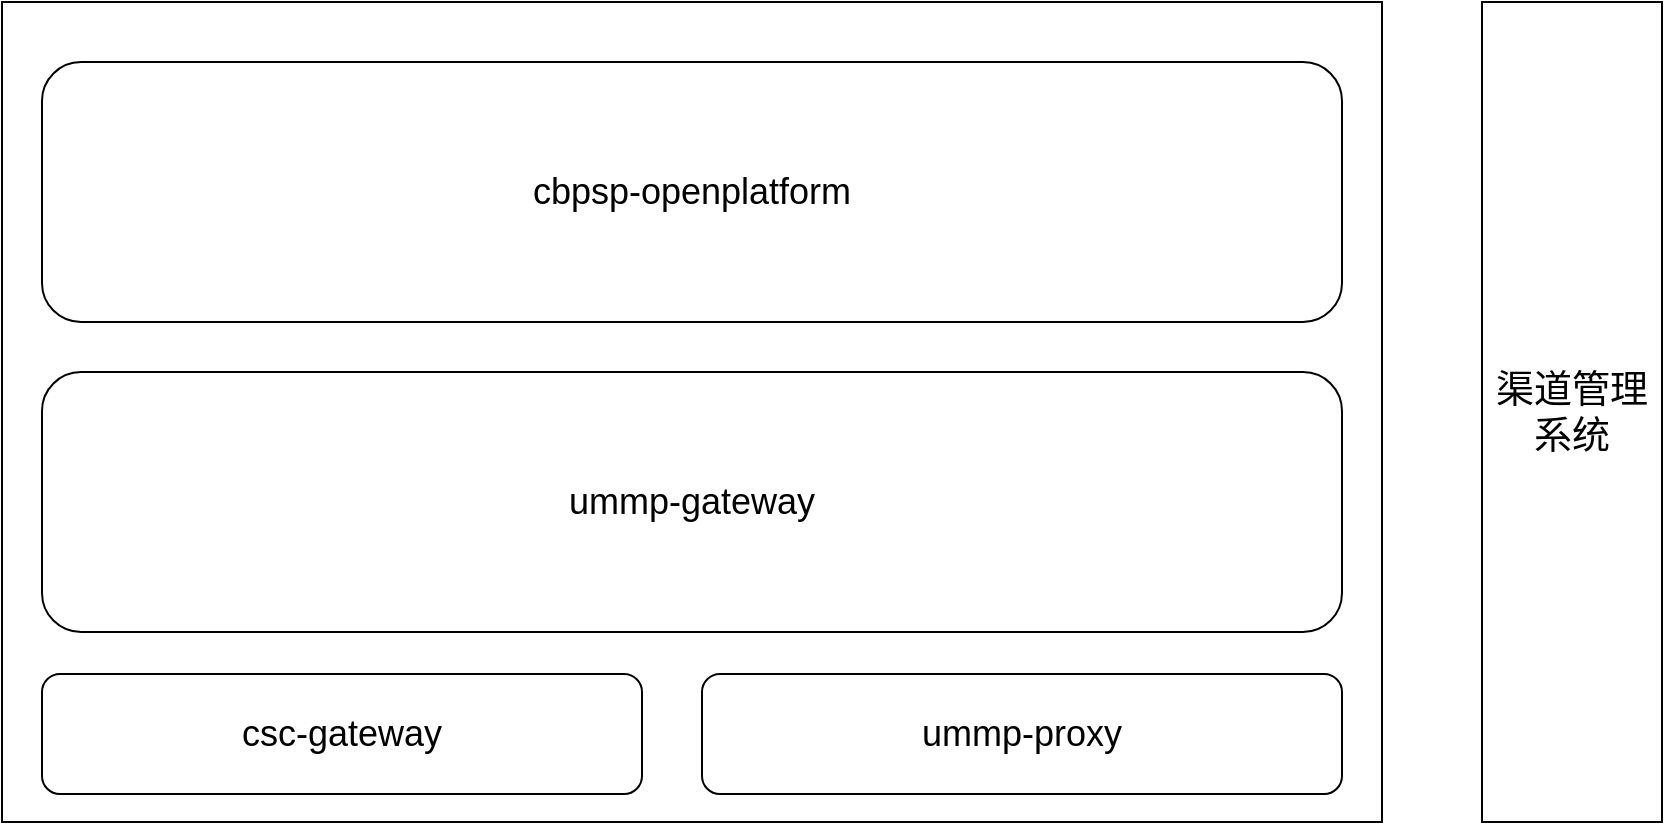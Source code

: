 <mxfile version="24.0.7" type="github">
  <diagram name="第 1 页" id="dSIhvU0dKcElDhx-kQ-N">
    <mxGraphModel dx="1111" dy="1184" grid="1" gridSize="10" guides="1" tooltips="1" connect="1" arrows="1" fold="1" page="1" pageScale="1" pageWidth="827" pageHeight="1169" math="0" shadow="0">
      <root>
        <mxCell id="0" />
        <mxCell id="1" parent="0" />
        <mxCell id="HTNJG7tYK3va8EVSMh3G-1" value="" style="rounded=0;whiteSpace=wrap;html=1;" parent="1" vertex="1">
          <mxGeometry x="70" y="50" width="690" height="410" as="geometry" />
        </mxCell>
        <mxCell id="HTNJG7tYK3va8EVSMh3G-2" value="&lt;font style=&quot;font-size: 18px;&quot;&gt;ummp-gateway&lt;/font&gt;" style="rounded=1;whiteSpace=wrap;html=1;" parent="1" vertex="1">
          <mxGeometry x="90" y="235" width="650" height="130" as="geometry" />
        </mxCell>
        <mxCell id="HTNJG7tYK3va8EVSMh3G-3" value="&lt;font style=&quot;font-size: 19px;&quot;&gt;渠道管理系统&lt;/font&gt;" style="rounded=0;whiteSpace=wrap;html=1;" parent="1" vertex="1">
          <mxGeometry x="810" y="50" width="90" height="410" as="geometry" />
        </mxCell>
        <mxCell id="HTNJG7tYK3va8EVSMh3G-4" value="&lt;font style=&quot;font-size: 18px;&quot;&gt;csc-gateway&lt;/font&gt;" style="rounded=1;whiteSpace=wrap;html=1;" parent="1" vertex="1">
          <mxGeometry x="90" y="386" width="300" height="60" as="geometry" />
        </mxCell>
        <mxCell id="HTNJG7tYK3va8EVSMh3G-5" value="&lt;span style=&quot;font-size: 18px;&quot;&gt;ummp-proxy&lt;/span&gt;" style="rounded=1;whiteSpace=wrap;html=1;" parent="1" vertex="1">
          <mxGeometry x="420" y="386" width="320" height="60" as="geometry" />
        </mxCell>
        <mxCell id="HTNJG7tYK3va8EVSMh3G-6" value="&lt;span style=&quot;font-size: 18px;&quot;&gt;cbpsp-openplatform&lt;/span&gt;" style="rounded=1;whiteSpace=wrap;html=1;" parent="1" vertex="1">
          <mxGeometry x="90" y="80" width="650" height="130" as="geometry" />
        </mxCell>
      </root>
    </mxGraphModel>
  </diagram>
</mxfile>
